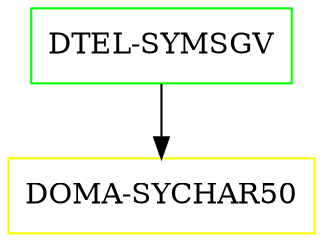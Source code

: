 digraph G {
  "DTEL-SYMSGV" [shape=box,color=green];
  "DOMA-SYCHAR50" [shape=box,color=yellow,URL="./DOMA_SYCHAR50.html"];
  "DTEL-SYMSGV" -> "DOMA-SYCHAR50";
}
